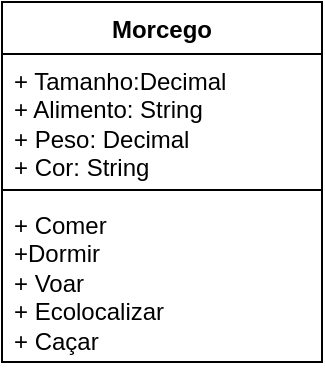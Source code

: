 <mxfile version="21.6.9" type="device">
  <diagram name="Página-1" id="T_VPjoOWXAq34bW0ew_H">
    <mxGraphModel dx="1050" dy="574" grid="1" gridSize="10" guides="1" tooltips="1" connect="1" arrows="1" fold="1" page="1" pageScale="1" pageWidth="827" pageHeight="1169" math="0" shadow="0">
      <root>
        <mxCell id="0" />
        <mxCell id="1" parent="0" />
        <mxCell id="q2C-OpnQSqjIyxT1Hby_-1" value="Morcego" style="swimlane;fontStyle=1;align=center;verticalAlign=top;childLayout=stackLayout;horizontal=1;startSize=26;horizontalStack=0;resizeParent=1;resizeParentMax=0;resizeLast=0;collapsible=1;marginBottom=0;whiteSpace=wrap;html=1;" vertex="1" parent="1">
          <mxGeometry x="330" y="200" width="160" height="180" as="geometry" />
        </mxCell>
        <mxCell id="q2C-OpnQSqjIyxT1Hby_-2" value="+ Tamanho:Decimal&lt;br&gt;+ Alimento: String&lt;br&gt;+ Peso: Decimal&lt;br&gt;+ Cor: String" style="text;strokeColor=none;fillColor=none;align=left;verticalAlign=top;spacingLeft=4;spacingRight=4;overflow=hidden;rotatable=0;points=[[0,0.5],[1,0.5]];portConstraint=eastwest;whiteSpace=wrap;html=1;" vertex="1" parent="q2C-OpnQSqjIyxT1Hby_-1">
          <mxGeometry y="26" width="160" height="64" as="geometry" />
        </mxCell>
        <mxCell id="q2C-OpnQSqjIyxT1Hby_-3" value="" style="line;strokeWidth=1;fillColor=none;align=left;verticalAlign=middle;spacingTop=-1;spacingLeft=3;spacingRight=3;rotatable=0;labelPosition=right;points=[];portConstraint=eastwest;strokeColor=inherit;" vertex="1" parent="q2C-OpnQSqjIyxT1Hby_-1">
          <mxGeometry y="90" width="160" height="8" as="geometry" />
        </mxCell>
        <mxCell id="q2C-OpnQSqjIyxT1Hby_-4" value="+ Comer&lt;br&gt;+Dormir&lt;br&gt;+ Voar&lt;br&gt;+ Ecolocalizar&lt;br&gt;+ Caçar" style="text;strokeColor=none;fillColor=none;align=left;verticalAlign=top;spacingLeft=4;spacingRight=4;overflow=hidden;rotatable=0;points=[[0,0.5],[1,0.5]];portConstraint=eastwest;whiteSpace=wrap;html=1;" vertex="1" parent="q2C-OpnQSqjIyxT1Hby_-1">
          <mxGeometry y="98" width="160" height="82" as="geometry" />
        </mxCell>
      </root>
    </mxGraphModel>
  </diagram>
</mxfile>
